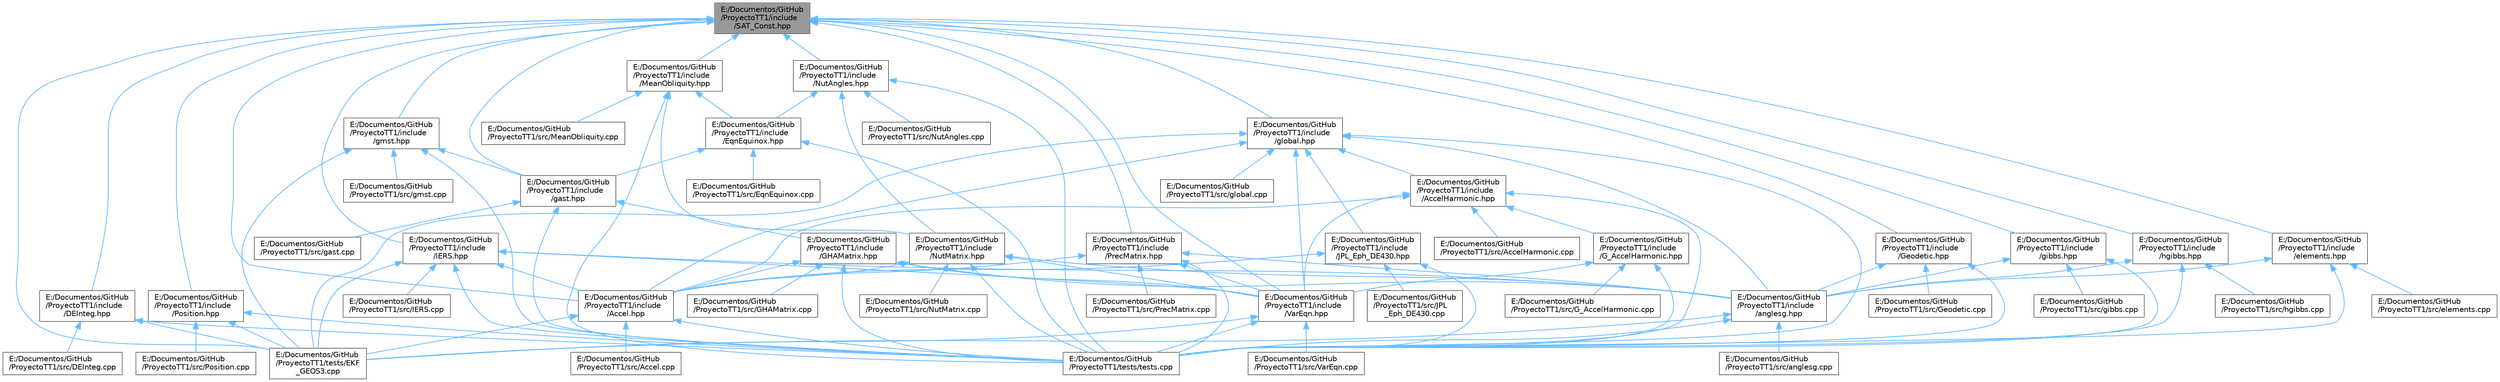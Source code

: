 digraph "E:/Documentos/GitHub/ProyectoTT1/include/SAT_Const.hpp"
{
 // LATEX_PDF_SIZE
  bgcolor="transparent";
  edge [fontname=Helvetica,fontsize=10,labelfontname=Helvetica,labelfontsize=10];
  node [fontname=Helvetica,fontsize=10,shape=box,height=0.2,width=0.4];
  Node1 [id="Node000001",label="E:/Documentos/GitHub\l/ProyectoTT1/include\l/SAT_Const.hpp",height=0.2,width=0.4,color="gray40", fillcolor="grey60", style="filled", fontcolor="black",tooltip="Este archivo de cabecera contiene una implementación de una clase que contiene diferentes constantes."];
  Node1 -> Node2 [id="edge1_Node000001_Node000002",dir="back",color="steelblue1",style="solid",tooltip=" "];
  Node2 [id="Node000002",label="E:/Documentos/GitHub\l/ProyectoTT1/include\l/Accel.hpp",height=0.2,width=0.4,color="grey40", fillcolor="white", style="filled",URL="$_accel_8hpp.html",tooltip="Este archivo de cabecera contiene una implementación de la función Accel."];
  Node2 -> Node3 [id="edge2_Node000002_Node000003",dir="back",color="steelblue1",style="solid",tooltip=" "];
  Node3 [id="Node000003",label="E:/Documentos/GitHub\l/ProyectoTT1/src/Accel.cpp",height=0.2,width=0.4,color="grey40", fillcolor="white", style="filled",URL="$_accel_8cpp.html",tooltip="Cálculo de la aceleración de un satélite orbitando la Tierra debido al campo gravitacional armónico d..."];
  Node2 -> Node4 [id="edge3_Node000002_Node000004",dir="back",color="steelblue1",style="solid",tooltip=" "];
  Node4 [id="Node000004",label="E:/Documentos/GitHub\l/ProyectoTT1/tests/EKF\l_GEOS3.cpp",height=0.2,width=0.4,color="grey40", fillcolor="white", style="filled",URL="$_e_k_f___g_e_o_s3_8cpp.html",tooltip="Archivo principal del proyecto de TTI."];
  Node2 -> Node5 [id="edge4_Node000002_Node000005",dir="back",color="steelblue1",style="solid",tooltip=" "];
  Node5 [id="Node000005",label="E:/Documentos/GitHub\l/ProyectoTT1/tests/tests.cpp",height=0.2,width=0.4,color="grey40", fillcolor="white", style="filled",URL="$tests_8cpp.html",tooltip="Tests unitarios para los métodos del proyecto de TTI."];
  Node1 -> Node6 [id="edge5_Node000001_Node000006",dir="back",color="steelblue1",style="solid",tooltip=" "];
  Node6 [id="Node000006",label="E:/Documentos/GitHub\l/ProyectoTT1/include\l/DEInteg.hpp",height=0.2,width=0.4,color="grey40", fillcolor="white", style="filled",URL="$_d_e_integ_8hpp.html",tooltip="Este archivo de cabecera contiene una implementación de la función DEInteg."];
  Node6 -> Node7 [id="edge6_Node000006_Node000007",dir="back",color="steelblue1",style="solid",tooltip=" "];
  Node7 [id="Node000007",label="E:/Documentos/GitHub\l/ProyectoTT1/src/DEInteg.cpp",height=0.2,width=0.4,color="grey40", fillcolor="white", style="filled",URL="$_d_e_integ_8cpp.html",tooltip="Método de integración numérica para EDOs.."];
  Node6 -> Node4 [id="edge7_Node000006_Node000004",dir="back",color="steelblue1",style="solid",tooltip=" "];
  Node6 -> Node5 [id="edge8_Node000006_Node000005",dir="back",color="steelblue1",style="solid",tooltip=" "];
  Node1 -> Node8 [id="edge9_Node000001_Node000008",dir="back",color="steelblue1",style="solid",tooltip=" "];
  Node8 [id="Node000008",label="E:/Documentos/GitHub\l/ProyectoTT1/include\l/Geodetic.hpp",height=0.2,width=0.4,color="grey40", fillcolor="white", style="filled",URL="$_geodetic_8hpp.html",tooltip="Este archivo de cabecera contiene una implementación de la función Geodetic."];
  Node8 -> Node9 [id="edge10_Node000008_Node000009",dir="back",color="steelblue1",style="solid",tooltip=" "];
  Node9 [id="Node000009",label="E:/Documentos/GitHub\l/ProyectoTT1/include\l/anglesg.hpp",height=0.2,width=0.4,color="grey40", fillcolor="white", style="filled",URL="$anglesg_8hpp.html",tooltip="Este archivo de cabecera contiene una implementación de la función anglesg."];
  Node9 -> Node10 [id="edge11_Node000009_Node000010",dir="back",color="steelblue1",style="solid",tooltip=" "];
  Node10 [id="Node000010",label="E:/Documentos/GitHub\l/ProyectoTT1/src/anglesg.cpp",height=0.2,width=0.4,color="grey40", fillcolor="white", style="filled",URL="$anglesg_8cpp.html",tooltip="Solución del problema de la determinación orbital usando tres avistamientos ópticos."];
  Node9 -> Node4 [id="edge12_Node000009_Node000004",dir="back",color="steelblue1",style="solid",tooltip=" "];
  Node9 -> Node5 [id="edge13_Node000009_Node000005",dir="back",color="steelblue1",style="solid",tooltip=" "];
  Node8 -> Node11 [id="edge14_Node000008_Node000011",dir="back",color="steelblue1",style="solid",tooltip=" "];
  Node11 [id="Node000011",label="E:/Documentos/GitHub\l/ProyectoTT1/src/Geodetic.cpp",height=0.2,width=0.4,color="grey40", fillcolor="white", style="filled",URL="$_geodetic_8cpp.html",tooltip="Cálculo de las coordenadas geodésicas a partir de un vector de posición."];
  Node8 -> Node5 [id="edge15_Node000008_Node000005",dir="back",color="steelblue1",style="solid",tooltip=" "];
  Node1 -> Node12 [id="edge16_Node000001_Node000012",dir="back",color="steelblue1",style="solid",tooltip=" "];
  Node12 [id="Node000012",label="E:/Documentos/GitHub\l/ProyectoTT1/include\l/IERS.hpp",height=0.2,width=0.4,color="grey40", fillcolor="white", style="filled",URL="$_i_e_r_s_8hpp.html",tooltip="Este archivo de cabecera contiene una implementación de la función IERS."];
  Node12 -> Node2 [id="edge17_Node000012_Node000002",dir="back",color="steelblue1",style="solid",tooltip=" "];
  Node12 -> Node13 [id="edge18_Node000012_Node000013",dir="back",color="steelblue1",style="solid",tooltip=" "];
  Node13 [id="Node000013",label="E:/Documentos/GitHub\l/ProyectoTT1/include\l/VarEqn.hpp",height=0.2,width=0.4,color="grey40", fillcolor="white", style="filled",URL="$_var_eqn_8hpp.html",tooltip="Este archivo de cabecera contiene una implementación de la función VarEqn."];
  Node13 -> Node14 [id="edge19_Node000013_Node000014",dir="back",color="steelblue1",style="solid",tooltip=" "];
  Node14 [id="Node000014",label="E:/Documentos/GitHub\l/ProyectoTT1/src/VarEqn.cpp",height=0.2,width=0.4,color="grey40", fillcolor="white", style="filled",URL="$_var_eqn_8cpp.html",tooltip="Cálculo de las ecuaciones variacionales."];
  Node13 -> Node4 [id="edge20_Node000013_Node000004",dir="back",color="steelblue1",style="solid",tooltip=" "];
  Node13 -> Node5 [id="edge21_Node000013_Node000005",dir="back",color="steelblue1",style="solid",tooltip=" "];
  Node12 -> Node9 [id="edge22_Node000012_Node000009",dir="back",color="steelblue1",style="solid",tooltip=" "];
  Node12 -> Node15 [id="edge23_Node000012_Node000015",dir="back",color="steelblue1",style="solid",tooltip=" "];
  Node15 [id="Node000015",label="E:/Documentos/GitHub\l/ProyectoTT1/src/IERS.cpp",height=0.2,width=0.4,color="grey40", fillcolor="white", style="filled",URL="$_i_e_r_s_8cpp.html",tooltip="Cálculo de los tiempos IERS y los datos de movimiento polar."];
  Node12 -> Node4 [id="edge24_Node000012_Node000004",dir="back",color="steelblue1",style="solid",tooltip=" "];
  Node12 -> Node5 [id="edge25_Node000012_Node000005",dir="back",color="steelblue1",style="solid",tooltip=" "];
  Node1 -> Node16 [id="edge26_Node000001_Node000016",dir="back",color="steelblue1",style="solid",tooltip=" "];
  Node16 [id="Node000016",label="E:/Documentos/GitHub\l/ProyectoTT1/include\l/MeanObliquity.hpp",height=0.2,width=0.4,color="grey40", fillcolor="white", style="filled",URL="$_mean_obliquity_8hpp.html",tooltip="Este archivo de cabecera contiene una implementación de la función MeanObliquity."];
  Node16 -> Node17 [id="edge27_Node000016_Node000017",dir="back",color="steelblue1",style="solid",tooltip=" "];
  Node17 [id="Node000017",label="E:/Documentos/GitHub\l/ProyectoTT1/include\l/EqnEquinox.hpp",height=0.2,width=0.4,color="grey40", fillcolor="white", style="filled",URL="$_eqn_equinox_8hpp.html",tooltip="Este archivo de cabecera contiene una implementación de la función EqnEquinox."];
  Node17 -> Node18 [id="edge28_Node000017_Node000018",dir="back",color="steelblue1",style="solid",tooltip=" "];
  Node18 [id="Node000018",label="E:/Documentos/GitHub\l/ProyectoTT1/include\l/gast.hpp",height=0.2,width=0.4,color="grey40", fillcolor="white", style="filled",URL="$gast_8hpp.html",tooltip="Este archivo de cabecera contiene una implementación de la función gast."];
  Node18 -> Node19 [id="edge29_Node000018_Node000019",dir="back",color="steelblue1",style="solid",tooltip=" "];
  Node19 [id="Node000019",label="E:/Documentos/GitHub\l/ProyectoTT1/include\l/GHAMatrix.hpp",height=0.2,width=0.4,color="grey40", fillcolor="white", style="filled",URL="$_g_h_a_matrix_8hpp.html",tooltip="Este archivo de cabecera contiene una implementación de la función GHAMatrix."];
  Node19 -> Node2 [id="edge30_Node000019_Node000002",dir="back",color="steelblue1",style="solid",tooltip=" "];
  Node19 -> Node13 [id="edge31_Node000019_Node000013",dir="back",color="steelblue1",style="solid",tooltip=" "];
  Node19 -> Node9 [id="edge32_Node000019_Node000009",dir="back",color="steelblue1",style="solid",tooltip=" "];
  Node19 -> Node20 [id="edge33_Node000019_Node000020",dir="back",color="steelblue1",style="solid",tooltip=" "];
  Node20 [id="Node000020",label="E:/Documentos/GitHub\l/ProyectoTT1/src/GHAMatrix.cpp",height=0.2,width=0.4,color="grey40", fillcolor="white", style="filled",URL="$_g_h_a_matrix_8cpp.html",tooltip="Cálculo de la matriz de transofmración del ecuador y equinoccio real al ecuador de la Tierra y el sis..."];
  Node19 -> Node5 [id="edge34_Node000019_Node000005",dir="back",color="steelblue1",style="solid",tooltip=" "];
  Node18 -> Node21 [id="edge35_Node000018_Node000021",dir="back",color="steelblue1",style="solid",tooltip=" "];
  Node21 [id="Node000021",label="E:/Documentos/GitHub\l/ProyectoTT1/src/gast.cpp",height=0.2,width=0.4,color="grey40", fillcolor="white", style="filled",URL="$gast_8cpp.html",tooltip="Cálculo del tiempo sidéreo aparente Greenwich."];
  Node18 -> Node5 [id="edge36_Node000018_Node000005",dir="back",color="steelblue1",style="solid",tooltip=" "];
  Node17 -> Node22 [id="edge37_Node000017_Node000022",dir="back",color="steelblue1",style="solid",tooltip=" "];
  Node22 [id="Node000022",label="E:/Documentos/GitHub\l/ProyectoTT1/src/EqnEquinox.cpp",height=0.2,width=0.4,color="grey40", fillcolor="white", style="filled",URL="$_eqn_equinox_8cpp.html",tooltip="Cálculo de la ecuación de los equinoccios."];
  Node17 -> Node5 [id="edge38_Node000017_Node000005",dir="back",color="steelblue1",style="solid",tooltip=" "];
  Node16 -> Node23 [id="edge39_Node000016_Node000023",dir="back",color="steelblue1",style="solid",tooltip=" "];
  Node23 [id="Node000023",label="E:/Documentos/GitHub\l/ProyectoTT1/include\l/NutMatrix.hpp",height=0.2,width=0.4,color="grey40", fillcolor="white", style="filled",URL="$_nut_matrix_8hpp.html",tooltip="Este archivo de cabecera contiene una implementación de la función NutMatrix."];
  Node23 -> Node2 [id="edge40_Node000023_Node000002",dir="back",color="steelblue1",style="solid",tooltip=" "];
  Node23 -> Node13 [id="edge41_Node000023_Node000013",dir="back",color="steelblue1",style="solid",tooltip=" "];
  Node23 -> Node9 [id="edge42_Node000023_Node000009",dir="back",color="steelblue1",style="solid",tooltip=" "];
  Node23 -> Node24 [id="edge43_Node000023_Node000024",dir="back",color="steelblue1",style="solid",tooltip=" "];
  Node24 [id="Node000024",label="E:/Documentos/GitHub\l/ProyectoTT1/src/NutMatrix.cpp",height=0.2,width=0.4,color="grey40", fillcolor="white", style="filled",URL="$_nut_matrix_8cpp.html",tooltip="Cálculo de la transformación de la media al ecuador verdadero y equinoccio."];
  Node23 -> Node5 [id="edge44_Node000023_Node000005",dir="back",color="steelblue1",style="solid",tooltip=" "];
  Node16 -> Node25 [id="edge45_Node000016_Node000025",dir="back",color="steelblue1",style="solid",tooltip=" "];
  Node25 [id="Node000025",label="E:/Documentos/GitHub\l/ProyectoTT1/src/MeanObliquity.cpp",height=0.2,width=0.4,color="grey40", fillcolor="white", style="filled",URL="$_mean_obliquity_8cpp.html",tooltip="Cálculo de la oblicuidad media de la eclíptica, en radianes."];
  Node16 -> Node5 [id="edge46_Node000016_Node000005",dir="back",color="steelblue1",style="solid",tooltip=" "];
  Node1 -> Node26 [id="edge47_Node000001_Node000026",dir="back",color="steelblue1",style="solid",tooltip=" "];
  Node26 [id="Node000026",label="E:/Documentos/GitHub\l/ProyectoTT1/include\l/NutAngles.hpp",height=0.2,width=0.4,color="grey40", fillcolor="white", style="filled",URL="$_nut_angles_8hpp.html",tooltip="Este archivo de cabecera contiene una implementación de la función NutAngles."];
  Node26 -> Node17 [id="edge48_Node000026_Node000017",dir="back",color="steelblue1",style="solid",tooltip=" "];
  Node26 -> Node23 [id="edge49_Node000026_Node000023",dir="back",color="steelblue1",style="solid",tooltip=" "];
  Node26 -> Node27 [id="edge50_Node000026_Node000027",dir="back",color="steelblue1",style="solid",tooltip=" "];
  Node27 [id="Node000027",label="E:/Documentos/GitHub\l/ProyectoTT1/src/NutAngles.cpp",height=0.2,width=0.4,color="grey40", fillcolor="white", style="filled",URL="$_nut_angles_8cpp.html",tooltip="Cálculo de la nutación en longitud y oblicuidad."];
  Node26 -> Node5 [id="edge51_Node000026_Node000005",dir="back",color="steelblue1",style="solid",tooltip=" "];
  Node1 -> Node28 [id="edge52_Node000001_Node000028",dir="back",color="steelblue1",style="solid",tooltip=" "];
  Node28 [id="Node000028",label="E:/Documentos/GitHub\l/ProyectoTT1/include\l/Position.hpp",height=0.2,width=0.4,color="grey40", fillcolor="white", style="filled",URL="$_position_8hpp.html",tooltip="Este archivo de cabecera contiene una implementación de la función Position."];
  Node28 -> Node29 [id="edge53_Node000028_Node000029",dir="back",color="steelblue1",style="solid",tooltip=" "];
  Node29 [id="Node000029",label="E:/Documentos/GitHub\l/ProyectoTT1/src/Position.cpp",height=0.2,width=0.4,color="grey40", fillcolor="white", style="filled",URL="$_position_8cpp.html",tooltip="Cálculo del vector posición a partir de las coordenadas geodésicas."];
  Node28 -> Node4 [id="edge54_Node000028_Node000004",dir="back",color="steelblue1",style="solid",tooltip=" "];
  Node28 -> Node5 [id="edge55_Node000028_Node000005",dir="back",color="steelblue1",style="solid",tooltip=" "];
  Node1 -> Node30 [id="edge56_Node000001_Node000030",dir="back",color="steelblue1",style="solid",tooltip=" "];
  Node30 [id="Node000030",label="E:/Documentos/GitHub\l/ProyectoTT1/include\l/PrecMatrix.hpp",height=0.2,width=0.4,color="grey40", fillcolor="white", style="filled",URL="$_prec_matrix_8hpp.html",tooltip="Este archivo de cabecera contiene una implementación de la función PrecMatrix."];
  Node30 -> Node2 [id="edge57_Node000030_Node000002",dir="back",color="steelblue1",style="solid",tooltip=" "];
  Node30 -> Node13 [id="edge58_Node000030_Node000013",dir="back",color="steelblue1",style="solid",tooltip=" "];
  Node30 -> Node9 [id="edge59_Node000030_Node000009",dir="back",color="steelblue1",style="solid",tooltip=" "];
  Node30 -> Node31 [id="edge60_Node000030_Node000031",dir="back",color="steelblue1",style="solid",tooltip=" "];
  Node31 [id="Node000031",label="E:/Documentos/GitHub\l/ProyectoTT1/src/PrecMatrix.cpp",height=0.2,width=0.4,color="grey40", fillcolor="white", style="filled",URL="$_prec_matrix_8cpp.html",tooltip="Cálculo de la transformación de precesión de coordenadas ecuatoriales."];
  Node30 -> Node5 [id="edge61_Node000030_Node000005",dir="back",color="steelblue1",style="solid",tooltip=" "];
  Node1 -> Node13 [id="edge62_Node000001_Node000013",dir="back",color="steelblue1",style="solid",tooltip=" "];
  Node1 -> Node32 [id="edge63_Node000001_Node000032",dir="back",color="steelblue1",style="solid",tooltip=" "];
  Node32 [id="Node000032",label="E:/Documentos/GitHub\l/ProyectoTT1/include\l/elements.hpp",height=0.2,width=0.4,color="grey40", fillcolor="white", style="filled",URL="$elements_8hpp.html",tooltip="Este archivo de cabecera contiene una implementación de la función elements."];
  Node32 -> Node9 [id="edge64_Node000032_Node000009",dir="back",color="steelblue1",style="solid",tooltip=" "];
  Node32 -> Node33 [id="edge65_Node000032_Node000033",dir="back",color="steelblue1",style="solid",tooltip=" "];
  Node33 [id="Node000033",label="E:/Documentos/GitHub\l/ProyectoTT1/src/elements.cpp",height=0.2,width=0.4,color="grey40", fillcolor="white", style="filled",URL="$elements_8cpp.html",tooltip="Cálculo del semilatus rectum, el semieje mayor, la excentricidad, la inclinación, la longitud del nod..."];
  Node32 -> Node5 [id="edge66_Node000032_Node000005",dir="back",color="steelblue1",style="solid",tooltip=" "];
  Node1 -> Node18 [id="edge67_Node000001_Node000018",dir="back",color="steelblue1",style="solid",tooltip=" "];
  Node1 -> Node34 [id="edge68_Node000001_Node000034",dir="back",color="steelblue1",style="solid",tooltip=" "];
  Node34 [id="Node000034",label="E:/Documentos/GitHub\l/ProyectoTT1/include\l/gibbs.hpp",height=0.2,width=0.4,color="grey40", fillcolor="white", style="filled",URL="$gibbs_8hpp.html",tooltip="Este archivo de cabecera contiene una implementación de la función gibbs."];
  Node34 -> Node9 [id="edge69_Node000034_Node000009",dir="back",color="steelblue1",style="solid",tooltip=" "];
  Node34 -> Node35 [id="edge70_Node000034_Node000035",dir="back",color="steelblue1",style="solid",tooltip=" "];
  Node35 [id="Node000035",label="E:/Documentos/GitHub\l/ProyectoTT1/src/gibbs.cpp",height=0.2,width=0.4,color="grey40", fillcolor="white", style="filled",URL="$gibbs_8cpp.html",tooltip="Cálculo del vector de velocidad ijk, los ángulos entre vectores y una flag que indica el éxito a part..."];
  Node34 -> Node5 [id="edge71_Node000034_Node000005",dir="back",color="steelblue1",style="solid",tooltip=" "];
  Node1 -> Node36 [id="edge72_Node000001_Node000036",dir="back",color="steelblue1",style="solid",tooltip=" "];
  Node36 [id="Node000036",label="E:/Documentos/GitHub\l/ProyectoTT1/include\l/global.hpp",height=0.2,width=0.4,color="grey40", fillcolor="white", style="filled",URL="$global_8hpp.html",tooltip="Este archivo de cabecera contiene una implementación para leer ficheros."];
  Node36 -> Node2 [id="edge73_Node000036_Node000002",dir="back",color="steelblue1",style="solid",tooltip=" "];
  Node36 -> Node37 [id="edge74_Node000036_Node000037",dir="back",color="steelblue1",style="solid",tooltip=" "];
  Node37 [id="Node000037",label="E:/Documentos/GitHub\l/ProyectoTT1/include\l/AccelHarmonic.hpp",height=0.2,width=0.4,color="grey40", fillcolor="white", style="filled",URL="$_accel_harmonic_8hpp.html",tooltip="Este archivo de cabecera contiene una implementación de la función AccelHarmonic."];
  Node37 -> Node2 [id="edge75_Node000037_Node000002",dir="back",color="steelblue1",style="solid",tooltip=" "];
  Node37 -> Node38 [id="edge76_Node000037_Node000038",dir="back",color="steelblue1",style="solid",tooltip=" "];
  Node38 [id="Node000038",label="E:/Documentos/GitHub\l/ProyectoTT1/include\l/G_AccelHarmonic.hpp",height=0.2,width=0.4,color="grey40", fillcolor="white", style="filled",URL="$_g___accel_harmonic_8hpp.html",tooltip="Este archivo de cabecera contiene una implementación de la función G_AccelHarmonic."];
  Node38 -> Node13 [id="edge77_Node000038_Node000013",dir="back",color="steelblue1",style="solid",tooltip=" "];
  Node38 -> Node39 [id="edge78_Node000038_Node000039",dir="back",color="steelblue1",style="solid",tooltip=" "];
  Node39 [id="Node000039",label="E:/Documentos/GitHub\l/ProyectoTT1/src/G_AccelHarmonic.cpp",height=0.2,width=0.4,color="grey40", fillcolor="white", style="filled",URL="$_g___accel_harmonic_8cpp.html",tooltip="Cálculo del gradiente del campo gravitacional armónico de la Tierra."];
  Node38 -> Node5 [id="edge79_Node000038_Node000005",dir="back",color="steelblue1",style="solid",tooltip=" "];
  Node37 -> Node13 [id="edge80_Node000037_Node000013",dir="back",color="steelblue1",style="solid",tooltip=" "];
  Node37 -> Node40 [id="edge81_Node000037_Node000040",dir="back",color="steelblue1",style="solid",tooltip=" "];
  Node40 [id="Node000040",label="E:/Documentos/GitHub\l/ProyectoTT1/src/AccelHarmonic.cpp",height=0.2,width=0.4,color="grey40", fillcolor="white", style="filled",URL="$_accel_harmonic_8cpp.html",tooltip="Cálculo de la aceleración pertubacional de un satélite debido a un punto de masas."];
  Node37 -> Node5 [id="edge82_Node000037_Node000005",dir="back",color="steelblue1",style="solid",tooltip=" "];
  Node36 -> Node41 [id="edge83_Node000036_Node000041",dir="back",color="steelblue1",style="solid",tooltip=" "];
  Node41 [id="Node000041",label="E:/Documentos/GitHub\l/ProyectoTT1/include\l/JPL_Eph_DE430.hpp",height=0.2,width=0.4,color="grey40", fillcolor="white", style="filled",URL="$_j_p_l___eph___d_e430_8hpp.html",tooltip="Este archivo de cabecera contiene una implementación de la función JPL_Eph_DE430."];
  Node41 -> Node2 [id="edge84_Node000041_Node000002",dir="back",color="steelblue1",style="solid",tooltip=" "];
  Node41 -> Node42 [id="edge85_Node000041_Node000042",dir="back",color="steelblue1",style="solid",tooltip=" "];
  Node42 [id="Node000042",label="E:/Documentos/GitHub\l/ProyectoTT1/src/JPL\l_Eph_DE430.cpp",height=0.2,width=0.4,color="grey40", fillcolor="white", style="filled",URL="$_j_p_l___eph___d_e430_8cpp.html",tooltip="Cálculo de la posición ecuatorial del sol, la luna y los nueve planetas mayores usando JPL Ephemeride..."];
  Node41 -> Node5 [id="edge86_Node000041_Node000005",dir="back",color="steelblue1",style="solid",tooltip=" "];
  Node36 -> Node13 [id="edge87_Node000036_Node000013",dir="back",color="steelblue1",style="solid",tooltip=" "];
  Node36 -> Node9 [id="edge88_Node000036_Node000009",dir="back",color="steelblue1",style="solid",tooltip=" "];
  Node36 -> Node43 [id="edge89_Node000036_Node000043",dir="back",color="steelblue1",style="solid",tooltip=" "];
  Node43 [id="Node000043",label="E:/Documentos/GitHub\l/ProyectoTT1/src/global.cpp",height=0.2,width=0.4,color="grey40", fillcolor="white", style="filled",URL="$global_8cpp.html",tooltip="Carga de varios ficheros de texto."];
  Node36 -> Node4 [id="edge90_Node000036_Node000004",dir="back",color="steelblue1",style="solid",tooltip=" "];
  Node36 -> Node5 [id="edge91_Node000036_Node000005",dir="back",color="steelblue1",style="solid",tooltip=" "];
  Node1 -> Node44 [id="edge92_Node000001_Node000044",dir="back",color="steelblue1",style="solid",tooltip=" "];
  Node44 [id="Node000044",label="E:/Documentos/GitHub\l/ProyectoTT1/include\l/gmst.hpp",height=0.2,width=0.4,color="grey40", fillcolor="white", style="filled",URL="$gmst_8hpp.html",tooltip="Este archivo de cabecera contiene una implementación de la función gmst."];
  Node44 -> Node18 [id="edge93_Node000044_Node000018",dir="back",color="steelblue1",style="solid",tooltip=" "];
  Node44 -> Node45 [id="edge94_Node000044_Node000045",dir="back",color="steelblue1",style="solid",tooltip=" "];
  Node45 [id="Node000045",label="E:/Documentos/GitHub\l/ProyectoTT1/src/gmst.cpp",height=0.2,width=0.4,color="grey40", fillcolor="white", style="filled",URL="$gmst_8cpp.html",tooltip="Cálculo del tiempo medio sidéreo de Greenwich."];
  Node44 -> Node4 [id="edge95_Node000044_Node000004",dir="back",color="steelblue1",style="solid",tooltip=" "];
  Node44 -> Node5 [id="edge96_Node000044_Node000005",dir="back",color="steelblue1",style="solid",tooltip=" "];
  Node1 -> Node46 [id="edge97_Node000001_Node000046",dir="back",color="steelblue1",style="solid",tooltip=" "];
  Node46 [id="Node000046",label="E:/Documentos/GitHub\l/ProyectoTT1/include\l/hgibbs.hpp",height=0.2,width=0.4,color="grey40", fillcolor="white", style="filled",URL="$hgibbs_8hpp.html",tooltip="Este archivo de cabecera contiene una implementación de la función hgibbs."];
  Node46 -> Node9 [id="edge98_Node000046_Node000009",dir="back",color="steelblue1",style="solid",tooltip=" "];
  Node46 -> Node47 [id="edge99_Node000046_Node000047",dir="back",color="steelblue1",style="solid",tooltip=" "];
  Node47 [id="Node000047",label="E:/Documentos/GitHub\l/ProyectoTT1/src/hgibbs.cpp",height=0.2,width=0.4,color="grey40", fillcolor="white", style="filled",URL="$hgibbs_8cpp.html",tooltip="Implementación de la aproximación de herrick-gibs para la determinación orbital, y encuentra el vecto..."];
  Node46 -> Node5 [id="edge100_Node000046_Node000005",dir="back",color="steelblue1",style="solid",tooltip=" "];
  Node1 -> Node4 [id="edge101_Node000001_Node000004",dir="back",color="steelblue1",style="solid",tooltip=" "];
}
